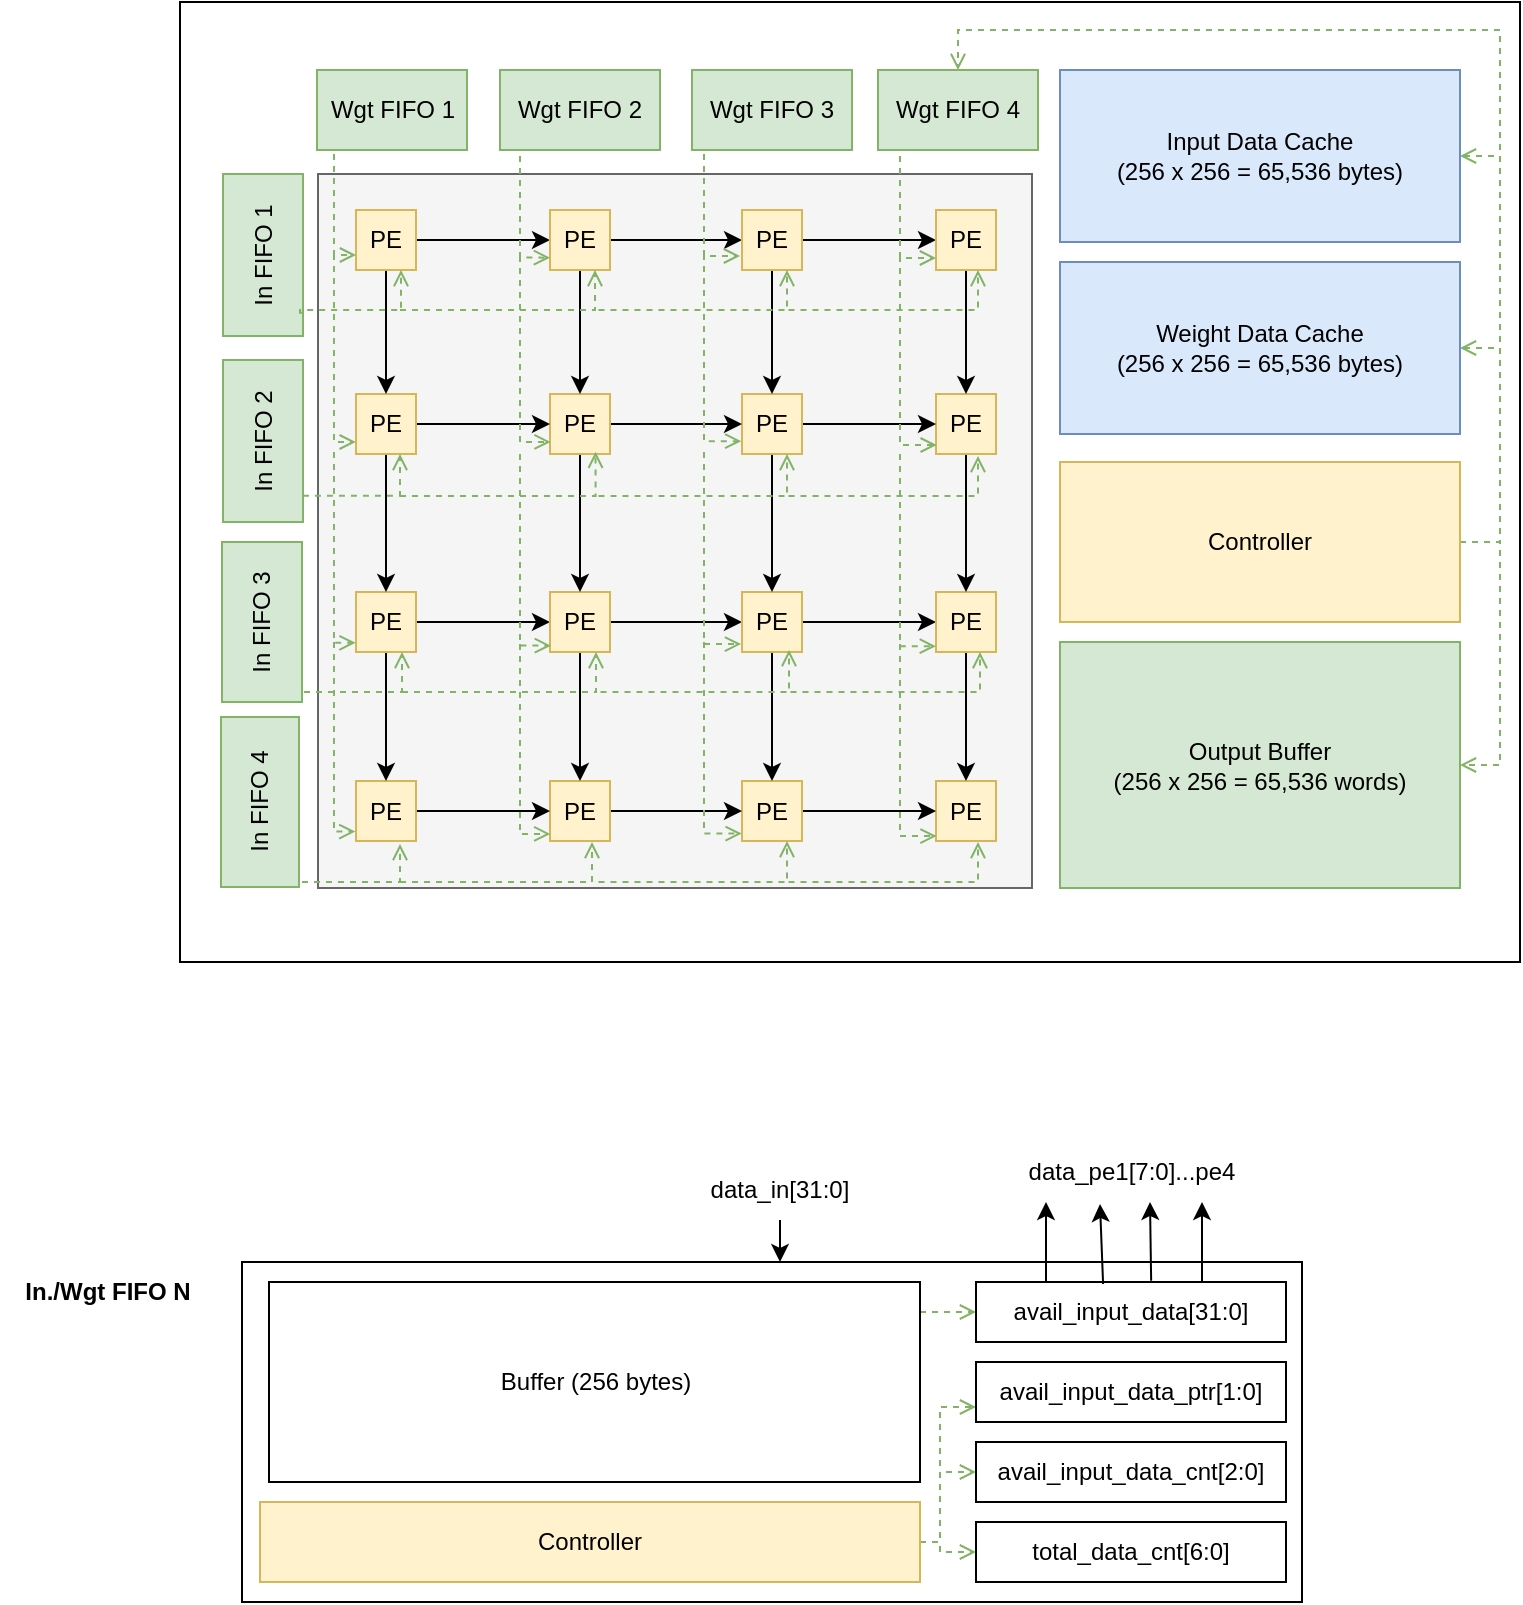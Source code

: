 <mxfile version="23.1.2" type="github">
  <diagram name="Page-1" id="kObWJj5i_zT9LaBl0vDd">
    <mxGraphModel dx="835" dy="446" grid="1" gridSize="10" guides="1" tooltips="1" connect="1" arrows="1" fold="1" page="1" pageScale="1" pageWidth="850" pageHeight="1100" math="0" shadow="0">
      <root>
        <mxCell id="0" />
        <mxCell id="1" parent="0" />
        <mxCell id="2Fa2_D-u_AuwYc3EG6S9-1" value="" style="rounded=0;whiteSpace=wrap;html=1;" parent="1" vertex="1">
          <mxGeometry x="850" y="90" width="670" height="480" as="geometry" />
        </mxCell>
        <mxCell id="2Fa2_D-u_AuwYc3EG6S9-2" value="" style="whiteSpace=wrap;html=1;aspect=fixed;shadow=0;fillColor=#f5f5f5;fontColor=#333333;strokeColor=#666666;" parent="1" vertex="1">
          <mxGeometry x="919" y="176" width="357" height="357" as="geometry" />
        </mxCell>
        <mxCell id="2Fa2_D-u_AuwYc3EG6S9-3" value="PE" style="whiteSpace=wrap;html=1;aspect=fixed;fillColor=#fff2cc;strokeColor=#d6b656;" parent="1" vertex="1">
          <mxGeometry x="1228" y="479.5" width="30" height="30" as="geometry" />
        </mxCell>
        <mxCell id="2Fa2_D-u_AuwYc3EG6S9-4" style="edgeStyle=orthogonalEdgeStyle;rounded=0;orthogonalLoop=1;jettySize=auto;html=1;entryX=0;entryY=0.5;entryDx=0;entryDy=0;" parent="1" source="2Fa2_D-u_AuwYc3EG6S9-5" target="2Fa2_D-u_AuwYc3EG6S9-3" edge="1">
          <mxGeometry relative="1" as="geometry" />
        </mxCell>
        <mxCell id="2Fa2_D-u_AuwYc3EG6S9-5" value="PE" style="whiteSpace=wrap;html=1;aspect=fixed;fillColor=#fff2cc;strokeColor=#d6b656;" parent="1" vertex="1">
          <mxGeometry x="1131" y="479.5" width="30" height="30" as="geometry" />
        </mxCell>
        <mxCell id="2Fa2_D-u_AuwYc3EG6S9-6" style="edgeStyle=orthogonalEdgeStyle;rounded=0;orthogonalLoop=1;jettySize=auto;html=1;entryX=0;entryY=0.5;entryDx=0;entryDy=0;" parent="1" source="2Fa2_D-u_AuwYc3EG6S9-7" target="2Fa2_D-u_AuwYc3EG6S9-5" edge="1">
          <mxGeometry relative="1" as="geometry" />
        </mxCell>
        <mxCell id="2Fa2_D-u_AuwYc3EG6S9-7" value="PE" style="whiteSpace=wrap;html=1;aspect=fixed;fillColor=#fff2cc;strokeColor=#d6b656;" parent="1" vertex="1">
          <mxGeometry x="1035" y="479.5" width="30" height="30" as="geometry" />
        </mxCell>
        <mxCell id="2Fa2_D-u_AuwYc3EG6S9-8" style="edgeStyle=orthogonalEdgeStyle;rounded=0;orthogonalLoop=1;jettySize=auto;html=1;entryX=0;entryY=0.5;entryDx=0;entryDy=0;" parent="1" source="2Fa2_D-u_AuwYc3EG6S9-9" target="2Fa2_D-u_AuwYc3EG6S9-7" edge="1">
          <mxGeometry relative="1" as="geometry" />
        </mxCell>
        <mxCell id="2Fa2_D-u_AuwYc3EG6S9-9" value="PE" style="whiteSpace=wrap;html=1;aspect=fixed;fillColor=#fff2cc;strokeColor=#d6b656;" parent="1" vertex="1">
          <mxGeometry x="938" y="479.5" width="30" height="30" as="geometry" />
        </mxCell>
        <mxCell id="2Fa2_D-u_AuwYc3EG6S9-10" style="edgeStyle=orthogonalEdgeStyle;rounded=0;orthogonalLoop=1;jettySize=auto;html=1;" parent="1" source="2Fa2_D-u_AuwYc3EG6S9-12" target="2Fa2_D-u_AuwYc3EG6S9-15" edge="1">
          <mxGeometry relative="1" as="geometry" />
        </mxCell>
        <mxCell id="2Fa2_D-u_AuwYc3EG6S9-11" style="edgeStyle=orthogonalEdgeStyle;rounded=0;orthogonalLoop=1;jettySize=auto;html=1;entryX=0.5;entryY=0;entryDx=0;entryDy=0;" parent="1" source="2Fa2_D-u_AuwYc3EG6S9-12" target="2Fa2_D-u_AuwYc3EG6S9-9" edge="1">
          <mxGeometry relative="1" as="geometry" />
        </mxCell>
        <mxCell id="2Fa2_D-u_AuwYc3EG6S9-12" value="PE" style="whiteSpace=wrap;html=1;aspect=fixed;fillColor=#fff2cc;strokeColor=#d6b656;" parent="1" vertex="1">
          <mxGeometry x="938" y="385" width="30" height="30" as="geometry" />
        </mxCell>
        <mxCell id="2Fa2_D-u_AuwYc3EG6S9-13" style="edgeStyle=orthogonalEdgeStyle;rounded=0;orthogonalLoop=1;jettySize=auto;html=1;entryX=0;entryY=0.5;entryDx=0;entryDy=0;" parent="1" source="2Fa2_D-u_AuwYc3EG6S9-15" target="2Fa2_D-u_AuwYc3EG6S9-18" edge="1">
          <mxGeometry relative="1" as="geometry" />
        </mxCell>
        <mxCell id="2Fa2_D-u_AuwYc3EG6S9-14" style="edgeStyle=orthogonalEdgeStyle;rounded=0;orthogonalLoop=1;jettySize=auto;html=1;entryX=0.5;entryY=0;entryDx=0;entryDy=0;" parent="1" source="2Fa2_D-u_AuwYc3EG6S9-15" target="2Fa2_D-u_AuwYc3EG6S9-7" edge="1">
          <mxGeometry relative="1" as="geometry">
            <mxPoint x="1050" y="481" as="targetPoint" />
          </mxGeometry>
        </mxCell>
        <mxCell id="2Fa2_D-u_AuwYc3EG6S9-15" value="PE" style="whiteSpace=wrap;html=1;aspect=fixed;fillColor=#fff2cc;strokeColor=#d6b656;" parent="1" vertex="1">
          <mxGeometry x="1035" y="385" width="30" height="30" as="geometry" />
        </mxCell>
        <mxCell id="2Fa2_D-u_AuwYc3EG6S9-16" style="edgeStyle=orthogonalEdgeStyle;rounded=0;orthogonalLoop=1;jettySize=auto;html=1;entryX=0;entryY=0.5;entryDx=0;entryDy=0;" parent="1" source="2Fa2_D-u_AuwYc3EG6S9-18" target="2Fa2_D-u_AuwYc3EG6S9-20" edge="1">
          <mxGeometry relative="1" as="geometry" />
        </mxCell>
        <mxCell id="2Fa2_D-u_AuwYc3EG6S9-17" style="edgeStyle=orthogonalEdgeStyle;rounded=0;orthogonalLoop=1;jettySize=auto;html=1;entryX=0.5;entryY=0;entryDx=0;entryDy=0;" parent="1" source="2Fa2_D-u_AuwYc3EG6S9-18" target="2Fa2_D-u_AuwYc3EG6S9-5" edge="1">
          <mxGeometry relative="1" as="geometry" />
        </mxCell>
        <mxCell id="2Fa2_D-u_AuwYc3EG6S9-18" value="PE" style="whiteSpace=wrap;html=1;aspect=fixed;fillColor=#fff2cc;strokeColor=#d6b656;" parent="1" vertex="1">
          <mxGeometry x="1131" y="385" width="30" height="30" as="geometry" />
        </mxCell>
        <mxCell id="2Fa2_D-u_AuwYc3EG6S9-19" style="edgeStyle=orthogonalEdgeStyle;rounded=0;orthogonalLoop=1;jettySize=auto;html=1;entryX=0.5;entryY=0;entryDx=0;entryDy=0;" parent="1" source="2Fa2_D-u_AuwYc3EG6S9-20" target="2Fa2_D-u_AuwYc3EG6S9-3" edge="1">
          <mxGeometry relative="1" as="geometry" />
        </mxCell>
        <mxCell id="2Fa2_D-u_AuwYc3EG6S9-20" value="PE" style="whiteSpace=wrap;html=1;aspect=fixed;fillColor=#fff2cc;strokeColor=#d6b656;" parent="1" vertex="1">
          <mxGeometry x="1228" y="385" width="30" height="30" as="geometry" />
        </mxCell>
        <mxCell id="2Fa2_D-u_AuwYc3EG6S9-21" style="edgeStyle=orthogonalEdgeStyle;rounded=0;orthogonalLoop=1;jettySize=auto;html=1;" parent="1" source="2Fa2_D-u_AuwYc3EG6S9-22" target="2Fa2_D-u_AuwYc3EG6S9-20" edge="1">
          <mxGeometry relative="1" as="geometry" />
        </mxCell>
        <mxCell id="2Fa2_D-u_AuwYc3EG6S9-22" value="PE" style="whiteSpace=wrap;html=1;aspect=fixed;fillColor=#fff2cc;strokeColor=#d6b656;" parent="1" vertex="1">
          <mxGeometry x="1228" y="286" width="30" height="30" as="geometry" />
        </mxCell>
        <mxCell id="2Fa2_D-u_AuwYc3EG6S9-23" style="edgeStyle=orthogonalEdgeStyle;rounded=0;orthogonalLoop=1;jettySize=auto;html=1;entryX=0;entryY=0.5;entryDx=0;entryDy=0;" parent="1" source="2Fa2_D-u_AuwYc3EG6S9-25" target="2Fa2_D-u_AuwYc3EG6S9-22" edge="1">
          <mxGeometry relative="1" as="geometry" />
        </mxCell>
        <mxCell id="2Fa2_D-u_AuwYc3EG6S9-24" style="edgeStyle=orthogonalEdgeStyle;rounded=0;orthogonalLoop=1;jettySize=auto;html=1;" parent="1" source="2Fa2_D-u_AuwYc3EG6S9-25" target="2Fa2_D-u_AuwYc3EG6S9-18" edge="1">
          <mxGeometry relative="1" as="geometry" />
        </mxCell>
        <mxCell id="2Fa2_D-u_AuwYc3EG6S9-25" value="PE" style="whiteSpace=wrap;html=1;aspect=fixed;fillColor=#fff2cc;strokeColor=#d6b656;" parent="1" vertex="1">
          <mxGeometry x="1131" y="286" width="30" height="30" as="geometry" />
        </mxCell>
        <mxCell id="2Fa2_D-u_AuwYc3EG6S9-26" style="edgeStyle=orthogonalEdgeStyle;rounded=0;orthogonalLoop=1;jettySize=auto;html=1;entryX=0;entryY=0.5;entryDx=0;entryDy=0;" parent="1" source="2Fa2_D-u_AuwYc3EG6S9-28" target="2Fa2_D-u_AuwYc3EG6S9-25" edge="1">
          <mxGeometry relative="1" as="geometry" />
        </mxCell>
        <mxCell id="2Fa2_D-u_AuwYc3EG6S9-27" style="edgeStyle=orthogonalEdgeStyle;rounded=0;orthogonalLoop=1;jettySize=auto;html=1;entryX=0.5;entryY=0;entryDx=0;entryDy=0;" parent="1" source="2Fa2_D-u_AuwYc3EG6S9-28" target="2Fa2_D-u_AuwYc3EG6S9-15" edge="1">
          <mxGeometry relative="1" as="geometry" />
        </mxCell>
        <mxCell id="2Fa2_D-u_AuwYc3EG6S9-28" value="PE" style="whiteSpace=wrap;html=1;aspect=fixed;fillColor=#fff2cc;strokeColor=#d6b656;" parent="1" vertex="1">
          <mxGeometry x="1035" y="286" width="30" height="30" as="geometry" />
        </mxCell>
        <mxCell id="2Fa2_D-u_AuwYc3EG6S9-29" style="edgeStyle=orthogonalEdgeStyle;rounded=0;orthogonalLoop=1;jettySize=auto;html=1;entryX=0;entryY=0.5;entryDx=0;entryDy=0;" parent="1" source="2Fa2_D-u_AuwYc3EG6S9-31" target="2Fa2_D-u_AuwYc3EG6S9-28" edge="1">
          <mxGeometry relative="1" as="geometry" />
        </mxCell>
        <mxCell id="2Fa2_D-u_AuwYc3EG6S9-30" style="edgeStyle=orthogonalEdgeStyle;rounded=0;orthogonalLoop=1;jettySize=auto;html=1;entryX=0.5;entryY=0;entryDx=0;entryDy=0;" parent="1" source="2Fa2_D-u_AuwYc3EG6S9-31" target="2Fa2_D-u_AuwYc3EG6S9-12" edge="1">
          <mxGeometry relative="1" as="geometry" />
        </mxCell>
        <mxCell id="2Fa2_D-u_AuwYc3EG6S9-31" value="PE" style="whiteSpace=wrap;html=1;aspect=fixed;fillColor=#fff2cc;strokeColor=#d6b656;" parent="1" vertex="1">
          <mxGeometry x="938" y="286" width="30" height="30" as="geometry" />
        </mxCell>
        <mxCell id="2Fa2_D-u_AuwYc3EG6S9-32" style="edgeStyle=orthogonalEdgeStyle;rounded=0;orthogonalLoop=1;jettySize=auto;html=1;entryX=0;entryY=0.5;entryDx=0;entryDy=0;" parent="1" source="2Fa2_D-u_AuwYc3EG6S9-34" target="2Fa2_D-u_AuwYc3EG6S9-37" edge="1">
          <mxGeometry relative="1" as="geometry" />
        </mxCell>
        <mxCell id="2Fa2_D-u_AuwYc3EG6S9-33" style="edgeStyle=orthogonalEdgeStyle;rounded=0;orthogonalLoop=1;jettySize=auto;html=1;entryX=0.5;entryY=0;entryDx=0;entryDy=0;" parent="1" source="2Fa2_D-u_AuwYc3EG6S9-34" target="2Fa2_D-u_AuwYc3EG6S9-31" edge="1">
          <mxGeometry relative="1" as="geometry" />
        </mxCell>
        <mxCell id="2Fa2_D-u_AuwYc3EG6S9-34" value="PE" style="whiteSpace=wrap;html=1;aspect=fixed;fillColor=#fff2cc;strokeColor=#d6b656;" parent="1" vertex="1">
          <mxGeometry x="938" y="194" width="30" height="30" as="geometry" />
        </mxCell>
        <mxCell id="2Fa2_D-u_AuwYc3EG6S9-35" style="edgeStyle=orthogonalEdgeStyle;rounded=0;orthogonalLoop=1;jettySize=auto;html=1;entryX=0;entryY=0.5;entryDx=0;entryDy=0;" parent="1" source="2Fa2_D-u_AuwYc3EG6S9-37" target="2Fa2_D-u_AuwYc3EG6S9-40" edge="1">
          <mxGeometry relative="1" as="geometry" />
        </mxCell>
        <mxCell id="2Fa2_D-u_AuwYc3EG6S9-36" style="edgeStyle=orthogonalEdgeStyle;rounded=0;orthogonalLoop=1;jettySize=auto;html=1;entryX=0.5;entryY=0;entryDx=0;entryDy=0;" parent="1" source="2Fa2_D-u_AuwYc3EG6S9-37" target="2Fa2_D-u_AuwYc3EG6S9-28" edge="1">
          <mxGeometry relative="1" as="geometry" />
        </mxCell>
        <mxCell id="2Fa2_D-u_AuwYc3EG6S9-37" value="PE" style="whiteSpace=wrap;html=1;aspect=fixed;fillColor=#fff2cc;strokeColor=#d6b656;" parent="1" vertex="1">
          <mxGeometry x="1035" y="194" width="30" height="30" as="geometry" />
        </mxCell>
        <mxCell id="2Fa2_D-u_AuwYc3EG6S9-38" style="edgeStyle=orthogonalEdgeStyle;rounded=0;orthogonalLoop=1;jettySize=auto;html=1;entryX=0;entryY=0.5;entryDx=0;entryDy=0;" parent="1" source="2Fa2_D-u_AuwYc3EG6S9-40" target="2Fa2_D-u_AuwYc3EG6S9-42" edge="1">
          <mxGeometry relative="1" as="geometry" />
        </mxCell>
        <mxCell id="2Fa2_D-u_AuwYc3EG6S9-39" style="edgeStyle=orthogonalEdgeStyle;rounded=0;orthogonalLoop=1;jettySize=auto;html=1;entryX=0.5;entryY=0;entryDx=0;entryDy=0;" parent="1" source="2Fa2_D-u_AuwYc3EG6S9-40" target="2Fa2_D-u_AuwYc3EG6S9-25" edge="1">
          <mxGeometry relative="1" as="geometry" />
        </mxCell>
        <mxCell id="2Fa2_D-u_AuwYc3EG6S9-40" value="PE" style="whiteSpace=wrap;html=1;aspect=fixed;fillColor=#fff2cc;strokeColor=#d6b656;" parent="1" vertex="1">
          <mxGeometry x="1131" y="194" width="30" height="30" as="geometry" />
        </mxCell>
        <mxCell id="2Fa2_D-u_AuwYc3EG6S9-41" style="edgeStyle=orthogonalEdgeStyle;rounded=0;orthogonalLoop=1;jettySize=auto;html=1;" parent="1" source="2Fa2_D-u_AuwYc3EG6S9-42" target="2Fa2_D-u_AuwYc3EG6S9-22" edge="1">
          <mxGeometry relative="1" as="geometry" />
        </mxCell>
        <mxCell id="2Fa2_D-u_AuwYc3EG6S9-42" value="PE" style="whiteSpace=wrap;html=1;aspect=fixed;fillColor=#fff2cc;strokeColor=#d6b656;" parent="1" vertex="1">
          <mxGeometry x="1228" y="194" width="30" height="30" as="geometry" />
        </mxCell>
        <mxCell id="2Fa2_D-u_AuwYc3EG6S9-43" value="Wgt FIFO 1" style="rounded=0;whiteSpace=wrap;html=1;fillColor=#d5e8d4;strokeColor=#82b366;" parent="1" vertex="1">
          <mxGeometry x="918.5" y="124" width="75" height="40" as="geometry" />
        </mxCell>
        <mxCell id="2Fa2_D-u_AuwYc3EG6S9-44" value="Output Buffer &lt;br&gt;(256 x 256 = 65,536 words)" style="rounded=0;whiteSpace=wrap;html=1;fillColor=#d5e8d4;strokeColor=#82b366;" parent="1" vertex="1">
          <mxGeometry x="1290" y="410" width="200" height="123" as="geometry" />
        </mxCell>
        <mxCell id="V1JMALOKHkaCuVgSwpqe-110" style="edgeStyle=orthogonalEdgeStyle;rounded=0;orthogonalLoop=1;jettySize=auto;html=1;entryX=1;entryY=0.5;entryDx=0;entryDy=0;fontFamily=Helvetica;fontSize=12;fontColor=default;dashed=1;fillColor=#d5e8d4;strokeColor=#82b366;endArrow=open;endFill=0;" edge="1" parent="1" source="2Fa2_D-u_AuwYc3EG6S9-45" target="2Fa2_D-u_AuwYc3EG6S9-54">
          <mxGeometry relative="1" as="geometry">
            <Array as="points">
              <mxPoint x="1510" y="360" />
              <mxPoint x="1510" y="263" />
            </Array>
          </mxGeometry>
        </mxCell>
        <mxCell id="V1JMALOKHkaCuVgSwpqe-111" style="edgeStyle=orthogonalEdgeStyle;rounded=0;orthogonalLoop=1;jettySize=auto;html=1;entryX=1;entryY=0.5;entryDx=0;entryDy=0;fontFamily=Helvetica;fontSize=12;fontColor=default;fillColor=#d5e8d4;strokeColor=#82b366;dashed=1;endArrow=open;endFill=0;" edge="1" parent="1" source="2Fa2_D-u_AuwYc3EG6S9-45" target="2Fa2_D-u_AuwYc3EG6S9-53">
          <mxGeometry relative="1" as="geometry">
            <Array as="points">
              <mxPoint x="1510" y="360" />
              <mxPoint x="1510" y="167" />
            </Array>
          </mxGeometry>
        </mxCell>
        <mxCell id="V1JMALOKHkaCuVgSwpqe-112" style="edgeStyle=orthogonalEdgeStyle;rounded=0;orthogonalLoop=1;jettySize=auto;html=1;entryX=1;entryY=0.5;entryDx=0;entryDy=0;fontFamily=Helvetica;fontSize=12;fontColor=default;fillColor=#d5e8d4;strokeColor=#82b366;dashed=1;endArrow=open;endFill=0;" edge="1" parent="1" source="2Fa2_D-u_AuwYc3EG6S9-45" target="2Fa2_D-u_AuwYc3EG6S9-44">
          <mxGeometry relative="1" as="geometry">
            <Array as="points">
              <mxPoint x="1510" y="360" />
              <mxPoint x="1510" y="472" />
            </Array>
          </mxGeometry>
        </mxCell>
        <mxCell id="V1JMALOKHkaCuVgSwpqe-113" style="edgeStyle=orthogonalEdgeStyle;rounded=0;orthogonalLoop=1;jettySize=auto;html=1;entryX=0.5;entryY=0;entryDx=0;entryDy=0;fontFamily=Helvetica;fontSize=12;fontColor=default;fillColor=#d5e8d4;strokeColor=#82b366;dashed=1;endArrow=open;endFill=0;" edge="1" parent="1" source="2Fa2_D-u_AuwYc3EG6S9-45" target="2Fa2_D-u_AuwYc3EG6S9-48">
          <mxGeometry relative="1" as="geometry">
            <Array as="points">
              <mxPoint x="1510" y="360" />
              <mxPoint x="1510" y="104" />
              <mxPoint x="1239" y="104" />
            </Array>
          </mxGeometry>
        </mxCell>
        <mxCell id="2Fa2_D-u_AuwYc3EG6S9-45" value="Controller" style="rounded=0;whiteSpace=wrap;html=1;fillColor=#fff2cc;strokeColor=#d6b656;" parent="1" vertex="1">
          <mxGeometry x="1290" y="320" width="200" height="80" as="geometry" />
        </mxCell>
        <mxCell id="2Fa2_D-u_AuwYc3EG6S9-46" value="Wgt FIFO 2" style="rounded=0;whiteSpace=wrap;html=1;fillColor=#d5e8d4;strokeColor=#82b366;" parent="1" vertex="1">
          <mxGeometry x="1010" y="124" width="80" height="40" as="geometry" />
        </mxCell>
        <mxCell id="2Fa2_D-u_AuwYc3EG6S9-47" value="Wgt FIFO 3" style="rounded=0;whiteSpace=wrap;html=1;fillColor=#d5e8d4;strokeColor=#82b366;" parent="1" vertex="1">
          <mxGeometry x="1106" y="124" width="80" height="40" as="geometry" />
        </mxCell>
        <mxCell id="2Fa2_D-u_AuwYc3EG6S9-48" value="Wgt FIFO 4" style="rounded=0;whiteSpace=wrap;html=1;fillColor=#d5e8d4;strokeColor=#82b366;" parent="1" vertex="1">
          <mxGeometry x="1199" y="124" width="80" height="40" as="geometry" />
        </mxCell>
        <mxCell id="2Fa2_D-u_AuwYc3EG6S9-49" value="In FIFO 2" style="rounded=0;whiteSpace=wrap;html=1;direction=south;rotation=-90;fillColor=#d5e8d4;strokeColor=#82b366;" parent="1" vertex="1">
          <mxGeometry x="851" y="289.5" width="81" height="40" as="geometry" />
        </mxCell>
        <mxCell id="2Fa2_D-u_AuwYc3EG6S9-50" value="In FIFO 3" style="rounded=0;whiteSpace=wrap;html=1;direction=south;rotation=-90;fillColor=#d5e8d4;strokeColor=#82b366;" parent="1" vertex="1">
          <mxGeometry x="851" y="380" width="80" height="40" as="geometry" />
        </mxCell>
        <mxCell id="2Fa2_D-u_AuwYc3EG6S9-51" value="In FIFO 4" style="rounded=0;whiteSpace=wrap;html=1;direction=south;rotation=-90;fillColor=#d5e8d4;strokeColor=#82b366;" parent="1" vertex="1">
          <mxGeometry x="847.5" y="470.5" width="85" height="39" as="geometry" />
        </mxCell>
        <mxCell id="2Fa2_D-u_AuwYc3EG6S9-52" value="In FIFO 1" style="rounded=0;whiteSpace=wrap;html=1;direction=south;rotation=-90;fillColor=#d5e8d4;strokeColor=#82b366;" parent="1" vertex="1">
          <mxGeometry x="851" y="196.5" width="81" height="40" as="geometry" />
        </mxCell>
        <mxCell id="2Fa2_D-u_AuwYc3EG6S9-53" value="Input Data Cache &lt;br&gt;(256 x 256 = 65,536 bytes)" style="rounded=0;whiteSpace=wrap;html=1;fillColor=#dae8fc;strokeColor=#6c8ebf;" parent="1" vertex="1">
          <mxGeometry x="1290" y="124" width="200" height="86" as="geometry" />
        </mxCell>
        <mxCell id="2Fa2_D-u_AuwYc3EG6S9-54" value="Weight Data Cache&lt;br&gt;(256 x 256 = 65,536 bytes)" style="rounded=0;whiteSpace=wrap;html=1;fillColor=#dae8fc;strokeColor=#6c8ebf;" parent="1" vertex="1">
          <mxGeometry x="1290" y="220" width="200" height="86" as="geometry" />
        </mxCell>
        <mxCell id="2Fa2_D-u_AuwYc3EG6S9-55" value="In./Wgt FIFO N" style="text;html=1;strokeColor=none;fillColor=none;align=center;verticalAlign=middle;whiteSpace=wrap;rounded=0;fontStyle=1" parent="1" vertex="1">
          <mxGeometry x="760" y="720" width="108" height="30" as="geometry" />
        </mxCell>
        <mxCell id="2Fa2_D-u_AuwYc3EG6S9-64" value="" style="rounded=0;whiteSpace=wrap;html=1;" parent="1" vertex="1">
          <mxGeometry x="881" y="720" width="530" height="170" as="geometry" />
        </mxCell>
        <mxCell id="V1JMALOKHkaCuVgSwpqe-106" style="edgeStyle=orthogonalEdgeStyle;rounded=0;orthogonalLoop=1;jettySize=auto;html=1;entryX=0;entryY=0.5;entryDx=0;entryDy=0;fontFamily=Helvetica;fontSize=12;fontColor=default;fillColor=#d5e8d4;strokeColor=#82b366;dashed=1;endArrow=open;endFill=0;" edge="1" parent="1" source="2Fa2_D-u_AuwYc3EG6S9-65" target="2Fa2_D-u_AuwYc3EG6S9-67">
          <mxGeometry relative="1" as="geometry">
            <Array as="points">
              <mxPoint x="1200" y="745" />
              <mxPoint x="1200" y="745" />
            </Array>
          </mxGeometry>
        </mxCell>
        <mxCell id="2Fa2_D-u_AuwYc3EG6S9-65" value="Buffer (256 bytes)" style="rounded=0;whiteSpace=wrap;html=1;" parent="1" vertex="1">
          <mxGeometry x="894.5" y="730" width="325.5" height="100" as="geometry" />
        </mxCell>
        <mxCell id="V1JMALOKHkaCuVgSwpqe-107" style="edgeStyle=orthogonalEdgeStyle;rounded=0;orthogonalLoop=1;jettySize=auto;html=1;entryX=0;entryY=0.75;entryDx=0;entryDy=0;fontFamily=Helvetica;fontSize=12;fontColor=default;fillColor=#d5e8d4;strokeColor=#82b366;dashed=1;endArrow=open;endFill=0;" edge="1" parent="1" source="2Fa2_D-u_AuwYc3EG6S9-66" target="2Fa2_D-u_AuwYc3EG6S9-69">
          <mxGeometry relative="1" as="geometry">
            <Array as="points">
              <mxPoint x="1230" y="860" />
              <mxPoint x="1230" y="793" />
            </Array>
          </mxGeometry>
        </mxCell>
        <mxCell id="V1JMALOKHkaCuVgSwpqe-108" style="edgeStyle=orthogonalEdgeStyle;rounded=0;orthogonalLoop=1;jettySize=auto;html=1;fontFamily=Helvetica;fontSize=12;fontColor=default;fillColor=#d5e8d4;strokeColor=#82b366;dashed=1;endArrow=open;endFill=0;" edge="1" parent="1" source="2Fa2_D-u_AuwYc3EG6S9-66" target="2Fa2_D-u_AuwYc3EG6S9-70">
          <mxGeometry relative="1" as="geometry">
            <Array as="points">
              <mxPoint x="1230" y="860" />
              <mxPoint x="1230" y="825" />
            </Array>
          </mxGeometry>
        </mxCell>
        <mxCell id="V1JMALOKHkaCuVgSwpqe-109" style="edgeStyle=orthogonalEdgeStyle;rounded=0;orthogonalLoop=1;jettySize=auto;html=1;entryX=0;entryY=0.5;entryDx=0;entryDy=0;fontFamily=Helvetica;fontSize=12;fontColor=default;fillColor=#d5e8d4;strokeColor=#82b366;dashed=1;endArrow=open;endFill=0;" edge="1" parent="1" source="2Fa2_D-u_AuwYc3EG6S9-66" target="V1JMALOKHkaCuVgSwpqe-105">
          <mxGeometry relative="1" as="geometry">
            <Array as="points">
              <mxPoint x="1230" y="860" />
              <mxPoint x="1230" y="865" />
            </Array>
          </mxGeometry>
        </mxCell>
        <mxCell id="2Fa2_D-u_AuwYc3EG6S9-66" value="Controller" style="rounded=0;whiteSpace=wrap;html=1;fillColor=#fff2cc;strokeColor=#d6b656;" parent="1" vertex="1">
          <mxGeometry x="890" y="840" width="330" height="40" as="geometry" />
        </mxCell>
        <mxCell id="2Fa2_D-u_AuwYc3EG6S9-67" value="avail_input_data[31:0]" style="rounded=0;whiteSpace=wrap;html=1;" parent="1" vertex="1">
          <mxGeometry x="1248" y="730" width="155" height="30" as="geometry" />
        </mxCell>
        <mxCell id="2Fa2_D-u_AuwYc3EG6S9-68" value="" style="endArrow=classic;html=1;rounded=0;" parent="1" source="2Fa2_D-u_AuwYc3EG6S9-71" edge="1">
          <mxGeometry width="50" height="50" relative="1" as="geometry">
            <mxPoint x="1150" y="680" as="sourcePoint" />
            <mxPoint x="1150" y="720" as="targetPoint" />
          </mxGeometry>
        </mxCell>
        <mxCell id="2Fa2_D-u_AuwYc3EG6S9-69" value="avail_input_data_ptr[1:0]" style="rounded=0;whiteSpace=wrap;html=1;" parent="1" vertex="1">
          <mxGeometry x="1248" y="770" width="155" height="30" as="geometry" />
        </mxCell>
        <mxCell id="2Fa2_D-u_AuwYc3EG6S9-70" value="avail_input_data_cnt[2:0]" style="rounded=0;whiteSpace=wrap;html=1;" parent="1" vertex="1">
          <mxGeometry x="1248" y="810" width="155" height="30" as="geometry" />
        </mxCell>
        <mxCell id="2Fa2_D-u_AuwYc3EG6S9-71" value="data_in[31:0]" style="text;html=1;strokeColor=none;fillColor=none;align=center;verticalAlign=middle;whiteSpace=wrap;rounded=0;" parent="1" vertex="1">
          <mxGeometry x="1083" y="669" width="134" height="30" as="geometry" />
        </mxCell>
        <mxCell id="2Fa2_D-u_AuwYc3EG6S9-72" value="" style="endArrow=classic;html=1;rounded=0;" parent="1" edge="1">
          <mxGeometry width="50" height="50" relative="1" as="geometry">
            <mxPoint x="1283" y="730" as="sourcePoint" />
            <mxPoint x="1283" y="690" as="targetPoint" />
            <Array as="points" />
          </mxGeometry>
        </mxCell>
        <mxCell id="2Fa2_D-u_AuwYc3EG6S9-73" value="" style="endArrow=classic;html=1;rounded=0;exitX=0.41;exitY=0.032;exitDx=0;exitDy=0;exitPerimeter=0;" parent="1" source="2Fa2_D-u_AuwYc3EG6S9-67" edge="1">
          <mxGeometry width="50" height="50" relative="1" as="geometry">
            <mxPoint x="1310" y="721" as="sourcePoint" />
            <mxPoint x="1310" y="691" as="targetPoint" />
          </mxGeometry>
        </mxCell>
        <mxCell id="2Fa2_D-u_AuwYc3EG6S9-74" value="" style="endArrow=classic;html=1;rounded=0;exitX=0.565;exitY=-0.019;exitDx=0;exitDy=0;exitPerimeter=0;" parent="1" source="2Fa2_D-u_AuwYc3EG6S9-67" edge="1">
          <mxGeometry width="50" height="50" relative="1" as="geometry">
            <mxPoint x="1335" y="720" as="sourcePoint" />
            <mxPoint x="1335" y="690" as="targetPoint" />
          </mxGeometry>
        </mxCell>
        <mxCell id="2Fa2_D-u_AuwYc3EG6S9-75" value="" style="endArrow=classic;html=1;rounded=0;" parent="1" edge="1">
          <mxGeometry width="50" height="50" relative="1" as="geometry">
            <mxPoint x="1361" y="730" as="sourcePoint" />
            <mxPoint x="1361" y="690" as="targetPoint" />
            <Array as="points" />
          </mxGeometry>
        </mxCell>
        <mxCell id="2Fa2_D-u_AuwYc3EG6S9-76" value="data_pe1[7:0]...pe4" style="text;html=1;strokeColor=none;fillColor=none;align=center;verticalAlign=middle;whiteSpace=wrap;rounded=0;" parent="1" vertex="1">
          <mxGeometry x="1249" y="660" width="154" height="30" as="geometry" />
        </mxCell>
        <mxCell id="V1JMALOKHkaCuVgSwpqe-11" value="" style="group" vertex="1" connectable="0" parent="1">
          <mxGeometry x="910" y="244" width="339" height="1" as="geometry" />
        </mxCell>
        <mxCell id="V1JMALOKHkaCuVgSwpqe-17" value="" style="group" vertex="1" connectable="0" parent="V1JMALOKHkaCuVgSwpqe-11">
          <mxGeometry width="339" height="1" as="geometry" />
        </mxCell>
        <mxCell id="V1JMALOKHkaCuVgSwpqe-23" value="" style="group" vertex="1" connectable="0" parent="V1JMALOKHkaCuVgSwpqe-17">
          <mxGeometry width="339" height="1" as="geometry" />
        </mxCell>
        <mxCell id="V1JMALOKHkaCuVgSwpqe-2" style="edgeStyle=orthogonalEdgeStyle;rounded=0;orthogonalLoop=1;jettySize=auto;html=1;entryX=0.75;entryY=1;entryDx=0;entryDy=0;exitX=0.988;exitY=0.857;exitDx=0;exitDy=0;exitPerimeter=0;fillColor=#d5e8d4;strokeColor=#82b366;dashed=1;endArrow=open;endFill=0;" edge="1" parent="V1JMALOKHkaCuVgSwpqe-23" source="2Fa2_D-u_AuwYc3EG6S9-52" target="2Fa2_D-u_AuwYc3EG6S9-34">
          <mxGeometry relative="1" as="geometry">
            <Array as="points">
              <mxPoint y="1" />
              <mxPoint />
              <mxPoint x="51" />
            </Array>
          </mxGeometry>
        </mxCell>
        <mxCell id="V1JMALOKHkaCuVgSwpqe-5" style="edgeStyle=orthogonalEdgeStyle;rounded=0;orthogonalLoop=1;jettySize=auto;html=1;fillColor=#d5e8d4;strokeColor=#82b366;dashed=1;endArrow=open;endFill=0;entryX=0.75;entryY=1;entryDx=0;entryDy=0;" edge="1" parent="V1JMALOKHkaCuVgSwpqe-23" target="2Fa2_D-u_AuwYc3EG6S9-37">
          <mxGeometry relative="1" as="geometry">
            <mxPoint x="50" as="sourcePoint" />
            <mxPoint x="150" y="-14" as="targetPoint" />
            <Array as="points">
              <mxPoint x="147" />
            </Array>
          </mxGeometry>
        </mxCell>
        <mxCell id="V1JMALOKHkaCuVgSwpqe-7" style="edgeStyle=orthogonalEdgeStyle;rounded=0;orthogonalLoop=1;jettySize=auto;html=1;fillColor=#d5e8d4;strokeColor=#82b366;dashed=1;endArrow=open;endFill=0;entryX=0.75;entryY=1;entryDx=0;entryDy=0;" edge="1" parent="V1JMALOKHkaCuVgSwpqe-23" target="2Fa2_D-u_AuwYc3EG6S9-40">
          <mxGeometry relative="1" as="geometry">
            <mxPoint x="149.25" as="sourcePoint" />
            <mxPoint x="243.5" y="-21" as="targetPoint" />
            <Array as="points">
              <mxPoint x="244" />
            </Array>
          </mxGeometry>
        </mxCell>
        <mxCell id="V1JMALOKHkaCuVgSwpqe-10" style="edgeStyle=orthogonalEdgeStyle;rounded=0;orthogonalLoop=1;jettySize=auto;html=1;fillColor=#d5e8d4;strokeColor=#82b366;dashed=1;endArrow=open;endFill=0;entryX=0.75;entryY=1;entryDx=0;entryDy=0;" edge="1" parent="V1JMALOKHkaCuVgSwpqe-23">
          <mxGeometry relative="1" as="geometry">
            <mxPoint x="244.25" as="sourcePoint" />
            <mxPoint x="339" y="-20" as="targetPoint" />
            <Array as="points">
              <mxPoint x="339" />
            </Array>
          </mxGeometry>
        </mxCell>
        <mxCell id="V1JMALOKHkaCuVgSwpqe-51" value="" style="group" vertex="1" connectable="0" parent="1">
          <mxGeometry x="910" y="337" width="339" height="1" as="geometry" />
        </mxCell>
        <mxCell id="V1JMALOKHkaCuVgSwpqe-38" value="" style="group" vertex="1" connectable="0" parent="V1JMALOKHkaCuVgSwpqe-51">
          <mxGeometry width="339" height="1" as="geometry" />
        </mxCell>
        <mxCell id="V1JMALOKHkaCuVgSwpqe-41" style="edgeStyle=orthogonalEdgeStyle;rounded=0;orthogonalLoop=1;jettySize=auto;html=1;entryX=0.75;entryY=1;entryDx=0;entryDy=0;exitX=0.988;exitY=0.857;exitDx=0;exitDy=0;exitPerimeter=0;fillColor=#d5e8d4;strokeColor=#82b366;dashed=1;endArrow=open;endFill=0;" edge="1" parent="V1JMALOKHkaCuVgSwpqe-38">
          <mxGeometry relative="1" as="geometry">
            <Array as="points">
              <mxPoint y="1" />
              <mxPoint />
              <mxPoint x="51" />
            </Array>
          </mxGeometry>
        </mxCell>
        <mxCell id="V1JMALOKHkaCuVgSwpqe-42" value="" style="edgeStyle=orthogonalEdgeStyle;rounded=0;orthogonalLoop=1;jettySize=auto;html=1;fillColor=#d5e8d4;strokeColor=#82b366;dashed=1;endArrow=open;endFill=0;entryX=0.759;entryY=0.963;entryDx=0;entryDy=0;entryPerimeter=0;" edge="1" parent="V1JMALOKHkaCuVgSwpqe-38" target="2Fa2_D-u_AuwYc3EG6S9-28">
          <mxGeometry relative="1" as="geometry">
            <mxPoint x="50" as="sourcePoint" />
            <mxPoint x="150" y="-14" as="targetPoint" />
            <Array as="points">
              <mxPoint x="148" />
            </Array>
          </mxGeometry>
        </mxCell>
        <mxCell id="V1JMALOKHkaCuVgSwpqe-43" style="edgeStyle=orthogonalEdgeStyle;rounded=0;orthogonalLoop=1;jettySize=auto;html=1;fillColor=#d5e8d4;strokeColor=#82b366;dashed=1;endArrow=open;endFill=0;entryX=0.75;entryY=1;entryDx=0;entryDy=0;" edge="1" parent="V1JMALOKHkaCuVgSwpqe-38">
          <mxGeometry relative="1" as="geometry">
            <mxPoint x="149.25" as="sourcePoint" />
            <mxPoint x="243.5" y="-21" as="targetPoint" />
            <Array as="points">
              <mxPoint x="244" />
            </Array>
          </mxGeometry>
        </mxCell>
        <mxCell id="V1JMALOKHkaCuVgSwpqe-44" style="edgeStyle=orthogonalEdgeStyle;rounded=0;orthogonalLoop=1;jettySize=auto;html=1;fillColor=#d5e8d4;strokeColor=#82b366;dashed=1;endArrow=open;endFill=0;entryX=0.75;entryY=1;entryDx=0;entryDy=0;" edge="1" parent="V1JMALOKHkaCuVgSwpqe-38">
          <mxGeometry relative="1" as="geometry">
            <mxPoint x="244.25" as="sourcePoint" />
            <mxPoint x="339" y="-20" as="targetPoint" />
            <Array as="points">
              <mxPoint x="339" />
            </Array>
          </mxGeometry>
        </mxCell>
        <mxCell id="V1JMALOKHkaCuVgSwpqe-50" value="" style="edgeStyle=orthogonalEdgeStyle;rounded=0;orthogonalLoop=1;jettySize=auto;html=1;fillColor=#d5e8d4;strokeColor=#82b366;dashed=1;endArrow=open;endFill=0;exitX=0.999;exitY=0.838;exitDx=0;exitDy=0;exitPerimeter=0;" edge="1" parent="V1JMALOKHkaCuVgSwpqe-51" source="2Fa2_D-u_AuwYc3EG6S9-49">
          <mxGeometry relative="1" as="geometry">
            <mxPoint as="sourcePoint" />
            <mxPoint x="50" y="-21" as="targetPoint" />
            <Array as="points">
              <mxPoint x="50" />
            </Array>
          </mxGeometry>
        </mxCell>
        <mxCell id="V1JMALOKHkaCuVgSwpqe-52" value="" style="group" vertex="1" connectable="0" parent="1">
          <mxGeometry x="911" y="435" width="339" height="1" as="geometry" />
        </mxCell>
        <mxCell id="V1JMALOKHkaCuVgSwpqe-53" value="" style="group" vertex="1" connectable="0" parent="V1JMALOKHkaCuVgSwpqe-52">
          <mxGeometry width="339" height="1" as="geometry" />
        </mxCell>
        <mxCell id="V1JMALOKHkaCuVgSwpqe-54" style="edgeStyle=orthogonalEdgeStyle;rounded=0;orthogonalLoop=1;jettySize=auto;html=1;entryX=0.75;entryY=1;entryDx=0;entryDy=0;exitX=0.988;exitY=0.857;exitDx=0;exitDy=0;exitPerimeter=0;fillColor=#d5e8d4;strokeColor=#82b366;dashed=1;endArrow=open;endFill=0;" edge="1" parent="V1JMALOKHkaCuVgSwpqe-53">
          <mxGeometry relative="1" as="geometry">
            <Array as="points">
              <mxPoint y="1" />
              <mxPoint />
              <mxPoint x="51" />
            </Array>
          </mxGeometry>
        </mxCell>
        <mxCell id="V1JMALOKHkaCuVgSwpqe-55" value="" style="edgeStyle=orthogonalEdgeStyle;rounded=0;orthogonalLoop=1;jettySize=auto;html=1;fillColor=#d5e8d4;strokeColor=#82b366;dashed=1;endArrow=open;endFill=0;entryX=0.75;entryY=1;entryDx=0;entryDy=0;" edge="1" parent="V1JMALOKHkaCuVgSwpqe-53" target="2Fa2_D-u_AuwYc3EG6S9-15">
          <mxGeometry relative="1" as="geometry">
            <mxPoint x="50" as="sourcePoint" />
            <mxPoint x="148" y="-15" as="targetPoint" />
            <Array as="points">
              <mxPoint x="147" />
              <mxPoint x="147" y="-20" />
            </Array>
          </mxGeometry>
        </mxCell>
        <mxCell id="V1JMALOKHkaCuVgSwpqe-56" style="edgeStyle=orthogonalEdgeStyle;rounded=0;orthogonalLoop=1;jettySize=auto;html=1;fillColor=#d5e8d4;strokeColor=#82b366;dashed=1;endArrow=open;endFill=0;entryX=0.75;entryY=1;entryDx=0;entryDy=0;" edge="1" parent="V1JMALOKHkaCuVgSwpqe-53">
          <mxGeometry relative="1" as="geometry">
            <mxPoint x="149.25" as="sourcePoint" />
            <mxPoint x="243.5" y="-21" as="targetPoint" />
            <Array as="points">
              <mxPoint x="244" />
            </Array>
          </mxGeometry>
        </mxCell>
        <mxCell id="V1JMALOKHkaCuVgSwpqe-57" style="edgeStyle=orthogonalEdgeStyle;rounded=0;orthogonalLoop=1;jettySize=auto;html=1;fillColor=#d5e8d4;strokeColor=#82b366;dashed=1;endArrow=open;endFill=0;entryX=0.75;entryY=1;entryDx=0;entryDy=0;" edge="1" parent="V1JMALOKHkaCuVgSwpqe-53">
          <mxGeometry relative="1" as="geometry">
            <mxPoint x="244.25" as="sourcePoint" />
            <mxPoint x="339" y="-20" as="targetPoint" />
            <Array as="points">
              <mxPoint x="339" />
            </Array>
          </mxGeometry>
        </mxCell>
        <mxCell id="V1JMALOKHkaCuVgSwpqe-58" value="" style="edgeStyle=orthogonalEdgeStyle;rounded=0;orthogonalLoop=1;jettySize=auto;html=1;fillColor=#d5e8d4;strokeColor=#82b366;dashed=1;endArrow=open;endFill=0;exitX=0.999;exitY=0.838;exitDx=0;exitDy=0;exitPerimeter=0;entryX=0.75;entryY=1;entryDx=0;entryDy=0;" edge="1" parent="V1JMALOKHkaCuVgSwpqe-52" target="2Fa2_D-u_AuwYc3EG6S9-12">
          <mxGeometry relative="1" as="geometry">
            <mxPoint x="1" as="sourcePoint" />
            <mxPoint x="53.08" y="-19.34" as="targetPoint" />
            <Array as="points">
              <mxPoint x="50" />
              <mxPoint x="50" y="-20" />
            </Array>
          </mxGeometry>
        </mxCell>
        <mxCell id="V1JMALOKHkaCuVgSwpqe-61" value="" style="group" vertex="1" connectable="0" parent="1">
          <mxGeometry x="910" y="530" width="339" height="1" as="geometry" />
        </mxCell>
        <mxCell id="V1JMALOKHkaCuVgSwpqe-62" value="" style="group" vertex="1" connectable="0" parent="V1JMALOKHkaCuVgSwpqe-61">
          <mxGeometry width="339" height="1" as="geometry" />
        </mxCell>
        <mxCell id="V1JMALOKHkaCuVgSwpqe-63" style="edgeStyle=orthogonalEdgeStyle;rounded=0;orthogonalLoop=1;jettySize=auto;html=1;entryX=0.75;entryY=1;entryDx=0;entryDy=0;exitX=0.988;exitY=0.857;exitDx=0;exitDy=0;exitPerimeter=0;fillColor=#d5e8d4;strokeColor=#82b366;dashed=1;endArrow=open;endFill=0;" edge="1" parent="V1JMALOKHkaCuVgSwpqe-62">
          <mxGeometry relative="1" as="geometry">
            <Array as="points">
              <mxPoint y="1" />
              <mxPoint />
              <mxPoint x="51" />
            </Array>
          </mxGeometry>
        </mxCell>
        <mxCell id="V1JMALOKHkaCuVgSwpqe-64" value="" style="edgeStyle=orthogonalEdgeStyle;rounded=0;orthogonalLoop=1;jettySize=auto;html=1;fillColor=#d5e8d4;strokeColor=#82b366;dashed=1;endArrow=open;endFill=0;" edge="1" parent="V1JMALOKHkaCuVgSwpqe-62">
          <mxGeometry relative="1" as="geometry">
            <mxPoint x="50" as="sourcePoint" />
            <mxPoint x="146" y="-20" as="targetPoint" />
            <Array as="points">
              <mxPoint x="146" />
            </Array>
          </mxGeometry>
        </mxCell>
        <mxCell id="V1JMALOKHkaCuVgSwpqe-65" style="edgeStyle=orthogonalEdgeStyle;rounded=0;orthogonalLoop=1;jettySize=auto;html=1;fillColor=#d5e8d4;strokeColor=#82b366;dashed=1;endArrow=open;endFill=0;entryX=0.75;entryY=1;entryDx=0;entryDy=0;" edge="1" parent="V1JMALOKHkaCuVgSwpqe-62" target="2Fa2_D-u_AuwYc3EG6S9-5">
          <mxGeometry relative="1" as="geometry">
            <mxPoint x="149.25" as="sourcePoint" />
            <mxPoint x="243.5" y="-21" as="targetPoint" />
            <Array as="points">
              <mxPoint x="244" />
            </Array>
          </mxGeometry>
        </mxCell>
        <mxCell id="V1JMALOKHkaCuVgSwpqe-66" style="edgeStyle=orthogonalEdgeStyle;rounded=0;orthogonalLoop=1;jettySize=auto;html=1;fillColor=#d5e8d4;strokeColor=#82b366;dashed=1;endArrow=open;endFill=0;entryX=0.75;entryY=1;entryDx=0;entryDy=0;" edge="1" parent="V1JMALOKHkaCuVgSwpqe-62">
          <mxGeometry relative="1" as="geometry">
            <mxPoint x="244.25" as="sourcePoint" />
            <mxPoint x="339" y="-20" as="targetPoint" />
            <Array as="points">
              <mxPoint x="339" />
            </Array>
          </mxGeometry>
        </mxCell>
        <mxCell id="V1JMALOKHkaCuVgSwpqe-67" value="" style="edgeStyle=orthogonalEdgeStyle;rounded=0;orthogonalLoop=1;jettySize=auto;html=1;fillColor=#d5e8d4;strokeColor=#82b366;dashed=1;endArrow=open;endFill=0;exitX=0.999;exitY=0.838;exitDx=0;exitDy=0;exitPerimeter=0;" edge="1" parent="V1JMALOKHkaCuVgSwpqe-61">
          <mxGeometry relative="1" as="geometry">
            <mxPoint x="1" as="sourcePoint" />
            <mxPoint x="50" y="-19" as="targetPoint" />
            <Array as="points">
              <mxPoint x="50" />
              <mxPoint x="50" y="-19" />
            </Array>
          </mxGeometry>
        </mxCell>
        <mxCell id="V1JMALOKHkaCuVgSwpqe-76" value="" style="group;rotation=90;" vertex="1" connectable="0" parent="1">
          <mxGeometry x="757" y="335" width="339" height="1" as="geometry" />
        </mxCell>
        <mxCell id="V1JMALOKHkaCuVgSwpqe-77" value="" style="group;rotation=90;" vertex="1" connectable="0" parent="V1JMALOKHkaCuVgSwpqe-76">
          <mxGeometry width="339" height="1" as="geometry" />
        </mxCell>
        <mxCell id="V1JMALOKHkaCuVgSwpqe-78" style="edgeStyle=orthogonalEdgeStyle;rounded=0;orthogonalLoop=1;jettySize=auto;html=1;entryX=0.75;entryY=1;entryDx=0;entryDy=0;exitX=0.988;exitY=0.857;exitDx=0;exitDy=0;exitPerimeter=0;fillColor=#d5e8d4;strokeColor=#82b366;dashed=1;endArrow=open;endFill=0;" edge="1" parent="V1JMALOKHkaCuVgSwpqe-77">
          <mxGeometry relative="1" as="geometry">
            <Array as="points">
              <mxPoint x="169" y="-169" />
              <mxPoint x="170" y="-169" />
              <mxPoint x="170" y="-118" />
            </Array>
          </mxGeometry>
        </mxCell>
        <mxCell id="V1JMALOKHkaCuVgSwpqe-79" value="" style="edgeStyle=orthogonalEdgeStyle;rounded=0;orthogonalLoop=1;jettySize=auto;html=1;fillColor=#d5e8d4;strokeColor=#82b366;dashed=1;endArrow=open;endFill=0;entryX=-0.004;entryY=0.8;entryDx=0;entryDy=0;entryPerimeter=0;" edge="1" parent="V1JMALOKHkaCuVgSwpqe-77" target="2Fa2_D-u_AuwYc3EG6S9-31">
          <mxGeometry relative="1" as="geometry">
            <mxPoint x="170" y="-119" as="sourcePoint" />
            <mxPoint x="173" y="-25" as="targetPoint" />
            <Array as="points">
              <mxPoint x="170" y="-25" />
            </Array>
          </mxGeometry>
        </mxCell>
        <mxCell id="V1JMALOKHkaCuVgSwpqe-80" style="edgeStyle=orthogonalEdgeStyle;rounded=0;orthogonalLoop=1;jettySize=auto;html=1;fillColor=#d5e8d4;strokeColor=#82b366;dashed=1;endArrow=open;endFill=0;entryX=-0.007;entryY=0.846;entryDx=0;entryDy=0;entryPerimeter=0;" edge="1" parent="V1JMALOKHkaCuVgSwpqe-77" target="2Fa2_D-u_AuwYc3EG6S9-12">
          <mxGeometry relative="1" as="geometry">
            <mxPoint x="170" y="-20" as="sourcePoint" />
            <mxPoint x="173" y="75" as="targetPoint" />
            <Array as="points">
              <mxPoint x="170" y="75" />
            </Array>
          </mxGeometry>
        </mxCell>
        <mxCell id="V1JMALOKHkaCuVgSwpqe-81" style="edgeStyle=orthogonalEdgeStyle;rounded=0;orthogonalLoop=1;jettySize=auto;html=1;fillColor=#d5e8d4;strokeColor=#82b366;dashed=1;endArrow=open;endFill=0;entryX=-0.011;entryY=0.843;entryDx=0;entryDy=0;entryPerimeter=0;" edge="1" parent="V1JMALOKHkaCuVgSwpqe-77" target="2Fa2_D-u_AuwYc3EG6S9-9">
          <mxGeometry relative="1" as="geometry">
            <mxPoint x="170" y="75" as="sourcePoint" />
            <mxPoint x="190" y="170" as="targetPoint" />
            <Array as="points">
              <mxPoint x="170" y="170" />
            </Array>
          </mxGeometry>
        </mxCell>
        <mxCell id="V1JMALOKHkaCuVgSwpqe-82" value="" style="edgeStyle=orthogonalEdgeStyle;rounded=0;orthogonalLoop=1;jettySize=auto;html=1;fillColor=#d5e8d4;strokeColor=#82b366;dashed=1;endArrow=open;endFill=0;exitX=0.999;exitY=0.838;exitDx=0;exitDy=0;exitPerimeter=0;entryX=0;entryY=0.75;entryDx=0;entryDy=0;" edge="1" parent="V1JMALOKHkaCuVgSwpqe-76" target="2Fa2_D-u_AuwYc3EG6S9-34">
          <mxGeometry relative="1" as="geometry">
            <mxPoint x="170" y="-169" as="sourcePoint" />
            <mxPoint x="191" y="-119" as="targetPoint" />
            <Array as="points">
              <mxPoint x="170" y="-118" />
            </Array>
          </mxGeometry>
        </mxCell>
        <mxCell id="V1JMALOKHkaCuVgSwpqe-83" value="" style="group;rotation=-270;" vertex="1" connectable="0" parent="1">
          <mxGeometry x="850" y="336" width="339" height="1" as="geometry" />
        </mxCell>
        <mxCell id="V1JMALOKHkaCuVgSwpqe-84" value="" style="group;rotation=-270;" vertex="1" connectable="0" parent="V1JMALOKHkaCuVgSwpqe-83">
          <mxGeometry width="339" height="1" as="geometry" />
        </mxCell>
        <mxCell id="V1JMALOKHkaCuVgSwpqe-85" style="edgeStyle=orthogonalEdgeStyle;rounded=0;orthogonalLoop=1;jettySize=auto;html=1;entryX=0.75;entryY=1;entryDx=0;entryDy=0;exitX=0.988;exitY=0.857;exitDx=0;exitDy=0;exitPerimeter=0;fillColor=#d5e8d4;strokeColor=#82b366;dashed=1;endArrow=open;endFill=0;" edge="1" parent="V1JMALOKHkaCuVgSwpqe-84">
          <mxGeometry relative="1" as="geometry">
            <Array as="points">
              <mxPoint x="169" y="-169" />
              <mxPoint x="170" y="-169" />
              <mxPoint x="170" y="-118" />
            </Array>
          </mxGeometry>
        </mxCell>
        <mxCell id="V1JMALOKHkaCuVgSwpqe-86" value="" style="edgeStyle=orthogonalEdgeStyle;rounded=0;orthogonalLoop=1;jettySize=auto;html=1;fillColor=#d5e8d4;strokeColor=#82b366;dashed=1;endArrow=open;endFill=0;entryX=0.01;entryY=0.799;entryDx=0;entryDy=0;entryPerimeter=0;" edge="1" parent="V1JMALOKHkaCuVgSwpqe-84" target="2Fa2_D-u_AuwYc3EG6S9-28">
          <mxGeometry relative="1" as="geometry">
            <mxPoint x="170" y="-119" as="sourcePoint" />
            <mxPoint x="184" y="-19" as="targetPoint" />
            <Array as="points">
              <mxPoint x="170" y="-26" />
            </Array>
          </mxGeometry>
        </mxCell>
        <mxCell id="V1JMALOKHkaCuVgSwpqe-87" style="edgeStyle=orthogonalEdgeStyle;rounded=0;orthogonalLoop=1;jettySize=auto;html=1;fillColor=#d5e8d4;strokeColor=#82b366;dashed=1;endArrow=open;endFill=0;entryX=0.015;entryY=0.894;entryDx=0;entryDy=0;entryPerimeter=0;" edge="1" parent="V1JMALOKHkaCuVgSwpqe-84" target="2Fa2_D-u_AuwYc3EG6S9-15">
          <mxGeometry relative="1" as="geometry">
            <mxPoint x="170" y="-20" as="sourcePoint" />
            <mxPoint x="191" y="75" as="targetPoint" />
            <Array as="points">
              <mxPoint x="170" y="76" />
            </Array>
          </mxGeometry>
        </mxCell>
        <mxCell id="V1JMALOKHkaCuVgSwpqe-88" style="edgeStyle=orthogonalEdgeStyle;rounded=0;orthogonalLoop=1;jettySize=auto;html=1;fillColor=#d5e8d4;strokeColor=#82b366;dashed=1;endArrow=open;endFill=0;entryX=0.005;entryY=0.882;entryDx=0;entryDy=0;entryPerimeter=0;" edge="1" parent="V1JMALOKHkaCuVgSwpqe-84" target="2Fa2_D-u_AuwYc3EG6S9-7">
          <mxGeometry relative="1" as="geometry">
            <mxPoint x="170" y="75" as="sourcePoint" />
            <mxPoint x="180" y="170" as="targetPoint" />
            <Array as="points">
              <mxPoint x="170" y="170" />
            </Array>
          </mxGeometry>
        </mxCell>
        <mxCell id="V1JMALOKHkaCuVgSwpqe-89" value="" style="edgeStyle=orthogonalEdgeStyle;rounded=0;orthogonalLoop=1;jettySize=auto;html=1;fillColor=#d5e8d4;strokeColor=#82b366;dashed=1;endArrow=open;endFill=0;exitX=0.999;exitY=0.838;exitDx=0;exitDy=0;exitPerimeter=0;entryX=0;entryY=0.794;entryDx=0;entryDy=0;entryPerimeter=0;" edge="1" parent="V1JMALOKHkaCuVgSwpqe-83" target="2Fa2_D-u_AuwYc3EG6S9-37">
          <mxGeometry relative="1" as="geometry">
            <mxPoint x="170" y="-169" as="sourcePoint" />
            <mxPoint x="191" y="-119" as="targetPoint" />
            <Array as="points">
              <mxPoint x="170" y="-118" />
            </Array>
          </mxGeometry>
        </mxCell>
        <mxCell id="V1JMALOKHkaCuVgSwpqe-90" value="" style="group;rotation=-270;" vertex="1" connectable="0" parent="1">
          <mxGeometry x="942" y="335" width="339" height="1" as="geometry" />
        </mxCell>
        <mxCell id="V1JMALOKHkaCuVgSwpqe-91" value="" style="group;rotation=-270;" vertex="1" connectable="0" parent="V1JMALOKHkaCuVgSwpqe-90">
          <mxGeometry width="339" height="1" as="geometry" />
        </mxCell>
        <mxCell id="V1JMALOKHkaCuVgSwpqe-92" style="edgeStyle=orthogonalEdgeStyle;rounded=0;orthogonalLoop=1;jettySize=auto;html=1;entryX=0.75;entryY=1;entryDx=0;entryDy=0;exitX=0.988;exitY=0.857;exitDx=0;exitDy=0;exitPerimeter=0;fillColor=#d5e8d4;strokeColor=#82b366;dashed=1;endArrow=open;endFill=0;" edge="1" parent="V1JMALOKHkaCuVgSwpqe-91">
          <mxGeometry relative="1" as="geometry">
            <Array as="points">
              <mxPoint x="169" y="-169" />
              <mxPoint x="170" y="-169" />
              <mxPoint x="170" y="-118" />
            </Array>
          </mxGeometry>
        </mxCell>
        <mxCell id="V1JMALOKHkaCuVgSwpqe-93" value="" style="edgeStyle=orthogonalEdgeStyle;rounded=0;orthogonalLoop=1;jettySize=auto;html=1;fillColor=#d5e8d4;strokeColor=#82b366;dashed=1;endArrow=open;endFill=0;entryX=-0.012;entryY=0.787;entryDx=0;entryDy=0;entryPerimeter=0;" edge="1" parent="V1JMALOKHkaCuVgSwpqe-91" target="2Fa2_D-u_AuwYc3EG6S9-25">
          <mxGeometry relative="1" as="geometry">
            <mxPoint x="170" y="-119" as="sourcePoint" />
            <mxPoint x="184" y="-19" as="targetPoint" />
            <Array as="points">
              <mxPoint x="170" y="-25" />
            </Array>
          </mxGeometry>
        </mxCell>
        <mxCell id="V1JMALOKHkaCuVgSwpqe-94" style="edgeStyle=orthogonalEdgeStyle;rounded=0;orthogonalLoop=1;jettySize=auto;html=1;fillColor=#d5e8d4;strokeColor=#82b366;dashed=1;endArrow=open;endFill=0;entryX=-0.016;entryY=0.868;entryDx=0;entryDy=0;entryPerimeter=0;" edge="1" parent="V1JMALOKHkaCuVgSwpqe-91" target="2Fa2_D-u_AuwYc3EG6S9-18">
          <mxGeometry relative="1" as="geometry">
            <mxPoint x="170" y="-20" as="sourcePoint" />
            <mxPoint x="191" y="75" as="targetPoint" />
            <Array as="points">
              <mxPoint x="170" y="76" />
            </Array>
          </mxGeometry>
        </mxCell>
        <mxCell id="V1JMALOKHkaCuVgSwpqe-95" style="edgeStyle=orthogonalEdgeStyle;rounded=0;orthogonalLoop=1;jettySize=auto;html=1;fillColor=#d5e8d4;strokeColor=#82b366;dashed=1;endArrow=open;endFill=0;entryX=-0.005;entryY=0.876;entryDx=0;entryDy=0;entryPerimeter=0;" edge="1" parent="V1JMALOKHkaCuVgSwpqe-91" target="2Fa2_D-u_AuwYc3EG6S9-5">
          <mxGeometry relative="1" as="geometry">
            <mxPoint x="170" y="75" as="sourcePoint" />
            <mxPoint x="180" y="170" as="targetPoint" />
            <Array as="points">
              <mxPoint x="170" y="171" />
            </Array>
          </mxGeometry>
        </mxCell>
        <mxCell id="V1JMALOKHkaCuVgSwpqe-96" value="" style="edgeStyle=orthogonalEdgeStyle;rounded=0;orthogonalLoop=1;jettySize=auto;html=1;fillColor=#d5e8d4;strokeColor=#82b366;dashed=1;endArrow=open;endFill=0;exitX=0.999;exitY=0.838;exitDx=0;exitDy=0;exitPerimeter=0;" edge="1" parent="V1JMALOKHkaCuVgSwpqe-90">
          <mxGeometry relative="1" as="geometry">
            <mxPoint x="170" y="-169" as="sourcePoint" />
            <mxPoint x="188" y="-118" as="targetPoint" />
            <Array as="points">
              <mxPoint x="170" y="-118" />
            </Array>
          </mxGeometry>
        </mxCell>
        <mxCell id="V1JMALOKHkaCuVgSwpqe-98" value="" style="group;rotation=-270;" vertex="1" connectable="0" parent="1">
          <mxGeometry x="1040" y="336" width="339" height="1" as="geometry" />
        </mxCell>
        <mxCell id="V1JMALOKHkaCuVgSwpqe-99" value="" style="group;rotation=-270;" vertex="1" connectable="0" parent="V1JMALOKHkaCuVgSwpqe-98">
          <mxGeometry width="339" height="1" as="geometry" />
        </mxCell>
        <mxCell id="V1JMALOKHkaCuVgSwpqe-100" style="edgeStyle=orthogonalEdgeStyle;rounded=0;orthogonalLoop=1;jettySize=auto;html=1;entryX=0.75;entryY=1;entryDx=0;entryDy=0;exitX=0.988;exitY=0.857;exitDx=0;exitDy=0;exitPerimeter=0;fillColor=#d5e8d4;strokeColor=#82b366;dashed=1;endArrow=open;endFill=0;" edge="1" parent="V1JMALOKHkaCuVgSwpqe-99">
          <mxGeometry relative="1" as="geometry">
            <Array as="points">
              <mxPoint x="169" y="-169" />
              <mxPoint x="170" y="-169" />
              <mxPoint x="170" y="-118" />
            </Array>
          </mxGeometry>
        </mxCell>
        <mxCell id="V1JMALOKHkaCuVgSwpqe-101" value="" style="edgeStyle=orthogonalEdgeStyle;rounded=0;orthogonalLoop=1;jettySize=auto;html=1;fillColor=#d5e8d4;strokeColor=#82b366;dashed=1;endArrow=open;endFill=0;entryX=0.012;entryY=0.85;entryDx=0;entryDy=0;entryPerimeter=0;" edge="1" parent="V1JMALOKHkaCuVgSwpqe-99" target="2Fa2_D-u_AuwYc3EG6S9-22">
          <mxGeometry relative="1" as="geometry">
            <mxPoint x="170" y="-119" as="sourcePoint" />
            <mxPoint x="184" y="-19" as="targetPoint" />
            <Array as="points">
              <mxPoint x="170" y="-24" />
            </Array>
          </mxGeometry>
        </mxCell>
        <mxCell id="V1JMALOKHkaCuVgSwpqe-102" style="edgeStyle=orthogonalEdgeStyle;rounded=0;orthogonalLoop=1;jettySize=auto;html=1;fillColor=#d5e8d4;strokeColor=#82b366;dashed=1;endArrow=open;endFill=0;entryX=-0.002;entryY=0.904;entryDx=0;entryDy=0;entryPerimeter=0;" edge="1" parent="V1JMALOKHkaCuVgSwpqe-99" target="2Fa2_D-u_AuwYc3EG6S9-20">
          <mxGeometry relative="1" as="geometry">
            <mxPoint x="170" y="-20" as="sourcePoint" />
            <mxPoint x="191" y="75" as="targetPoint" />
            <Array as="points">
              <mxPoint x="170" y="76" />
            </Array>
          </mxGeometry>
        </mxCell>
        <mxCell id="V1JMALOKHkaCuVgSwpqe-103" style="edgeStyle=orthogonalEdgeStyle;rounded=0;orthogonalLoop=1;jettySize=auto;html=1;fillColor=#d5e8d4;strokeColor=#82b366;dashed=1;endArrow=open;endFill=0;entryX=0.009;entryY=0.918;entryDx=0;entryDy=0;entryPerimeter=0;" edge="1" parent="V1JMALOKHkaCuVgSwpqe-99" target="2Fa2_D-u_AuwYc3EG6S9-3">
          <mxGeometry relative="1" as="geometry">
            <mxPoint x="170" y="75" as="sourcePoint" />
            <mxPoint x="180" y="170" as="targetPoint" />
            <Array as="points">
              <mxPoint x="170" y="171" />
            </Array>
          </mxGeometry>
        </mxCell>
        <mxCell id="V1JMALOKHkaCuVgSwpqe-104" value="" style="edgeStyle=orthogonalEdgeStyle;rounded=0;orthogonalLoop=1;jettySize=auto;html=1;fillColor=#d5e8d4;strokeColor=#82b366;dashed=1;endArrow=open;endFill=0;exitX=0.999;exitY=0.838;exitDx=0;exitDy=0;exitPerimeter=0;" edge="1" parent="V1JMALOKHkaCuVgSwpqe-98">
          <mxGeometry relative="1" as="geometry">
            <mxPoint x="170" y="-169" as="sourcePoint" />
            <mxPoint x="188" y="-118" as="targetPoint" />
            <Array as="points">
              <mxPoint x="170" y="-118" />
            </Array>
          </mxGeometry>
        </mxCell>
        <mxCell id="V1JMALOKHkaCuVgSwpqe-105" value="total_data_cnt[6:0]" style="rounded=0;whiteSpace=wrap;html=1;" vertex="1" parent="1">
          <mxGeometry x="1248" y="850" width="155" height="30" as="geometry" />
        </mxCell>
      </root>
    </mxGraphModel>
  </diagram>
</mxfile>
